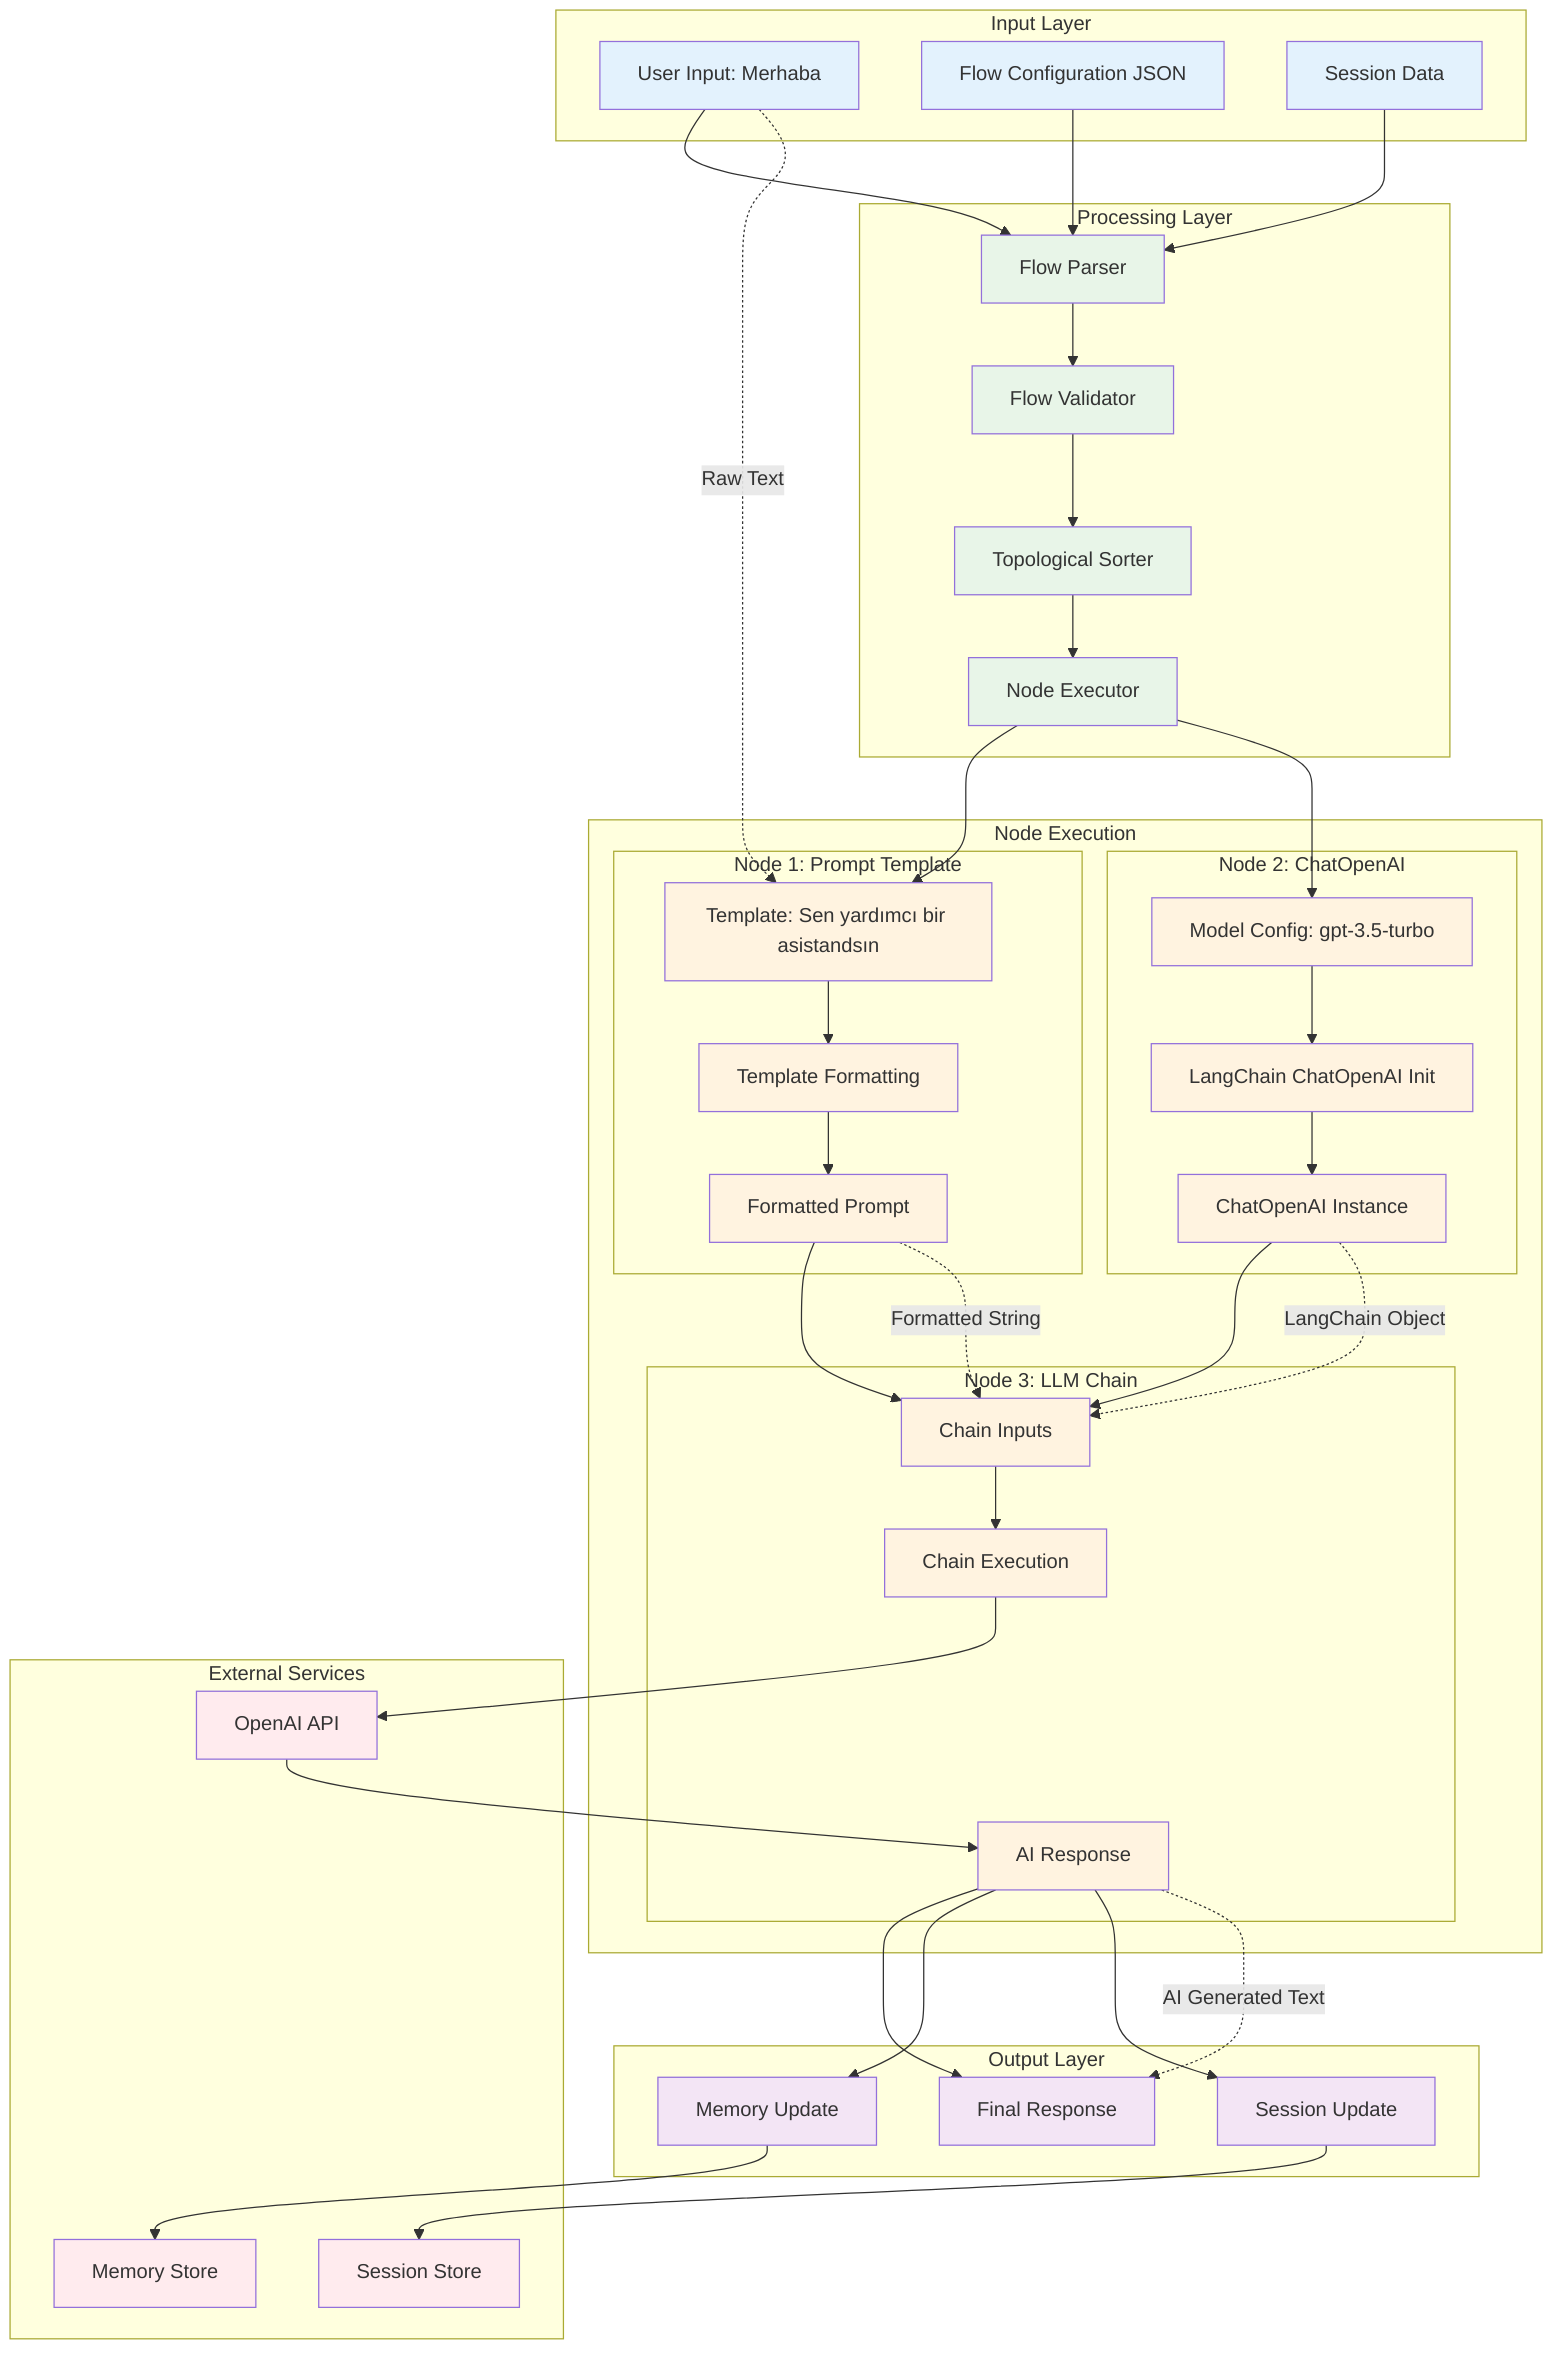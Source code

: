 flowchart TD
    subgraph "Input Layer"
        USER_INPUT["User Input: Merhaba"]
        FLOW_CONFIG[Flow Configuration JSON]
        SESSION_DATA[Session Data]
    end
    
    subgraph "Processing Layer"
        PARSER[Flow Parser]
        VALIDATOR[Flow Validator]
        TOPO_SORT[Topological Sorter]
        EXECUTOR[Node Executor]
    end
    
    subgraph "Node Execution"
        subgraph "Node 1: Prompt Template"
            PT_INPUT["Template: Sen yardımcı bir asistandsın"]
            PT_PROCESS[Template Formatting]
            PT_OUTPUT[Formatted Prompt]
        end
        
        subgraph "Node 2: ChatOpenAI"
            CO_CONFIG[Model Config: gpt-3.5-turbo]
            CO_PROCESS[LangChain ChatOpenAI Init]
            CO_OUTPUT[ChatOpenAI Instance]
        end
        
        subgraph "Node 3: LLM Chain"
            LC_INPUTS[Chain Inputs]
            LC_PROCESS[Chain Execution]
            LC_OUTPUT[AI Response]
        end
    end
    
    subgraph "External Services"
        OPENAI_API[OpenAI API]
        MEMORY_STORE[Memory Store]
        SESSION_STORE[Session Store]
    end
    
    subgraph "Output Layer"
        RESPONSE[Final Response]
        MEMORY_UPDATE[Memory Update]
        SESSION_UPDATE[Session Update]
    end
    
    %% Input flow
    USER_INPUT --> PARSER
    FLOW_CONFIG --> PARSER
    SESSION_DATA --> PARSER
    
    %% Processing flow
    PARSER --> VALIDATOR
    VALIDATOR --> TOPO_SORT
    TOPO_SORT --> EXECUTOR
    
    %% Node execution flow
    EXECUTOR --> PT_INPUT
    PT_INPUT --> PT_PROCESS
    PT_PROCESS --> PT_OUTPUT
    
    EXECUTOR --> CO_CONFIG
    CO_CONFIG --> CO_PROCESS
    CO_PROCESS --> CO_OUTPUT
    
    PT_OUTPUT --> LC_INPUTS
    CO_OUTPUT --> LC_INPUTS
    LC_INPUTS --> LC_PROCESS
    LC_PROCESS --> OPENAI_API
    OPENAI_API --> LC_OUTPUT
    
    %% Output flow
    LC_OUTPUT --> RESPONSE
    LC_OUTPUT --> MEMORY_UPDATE
    LC_OUTPUT --> SESSION_UPDATE
    
    %% Storage updates
    MEMORY_UPDATE --> MEMORY_STORE
    SESSION_UPDATE --> SESSION_STORE
    
    %% Data transformation annotations
    USER_INPUT -.->|"Raw Text"| PT_INPUT
    PT_OUTPUT -.->|"Formatted String"| LC_INPUTS
    CO_OUTPUT -.->|"LangChain Object"| LC_INPUTS
    LC_OUTPUT -.->|"AI Generated Text"| RESPONSE
    
    %% Styling
    classDef input fill:#e3f2fd
    classDef process fill:#e8f5e8
    classDef node fill:#fff3e0
    classDef external fill:#ffebee
    classDef output fill:#f3e5f5
    
    class USER_INPUT,FLOW_CONFIG,SESSION_DATA input
    class PARSER,VALIDATOR,TOPO_SORT,EXECUTOR process
    class PT_INPUT,PT_PROCESS,PT_OUTPUT,CO_CONFIG,CO_PROCESS,CO_OUTPUT,LC_INPUTS,LC_PROCESS,LC_OUTPUT node
    class OPENAI_API,MEMORY_STORE,SESSION_STORE external
    class RESPONSE,MEMORY_UPDATE,SESSION_UPDATE output
